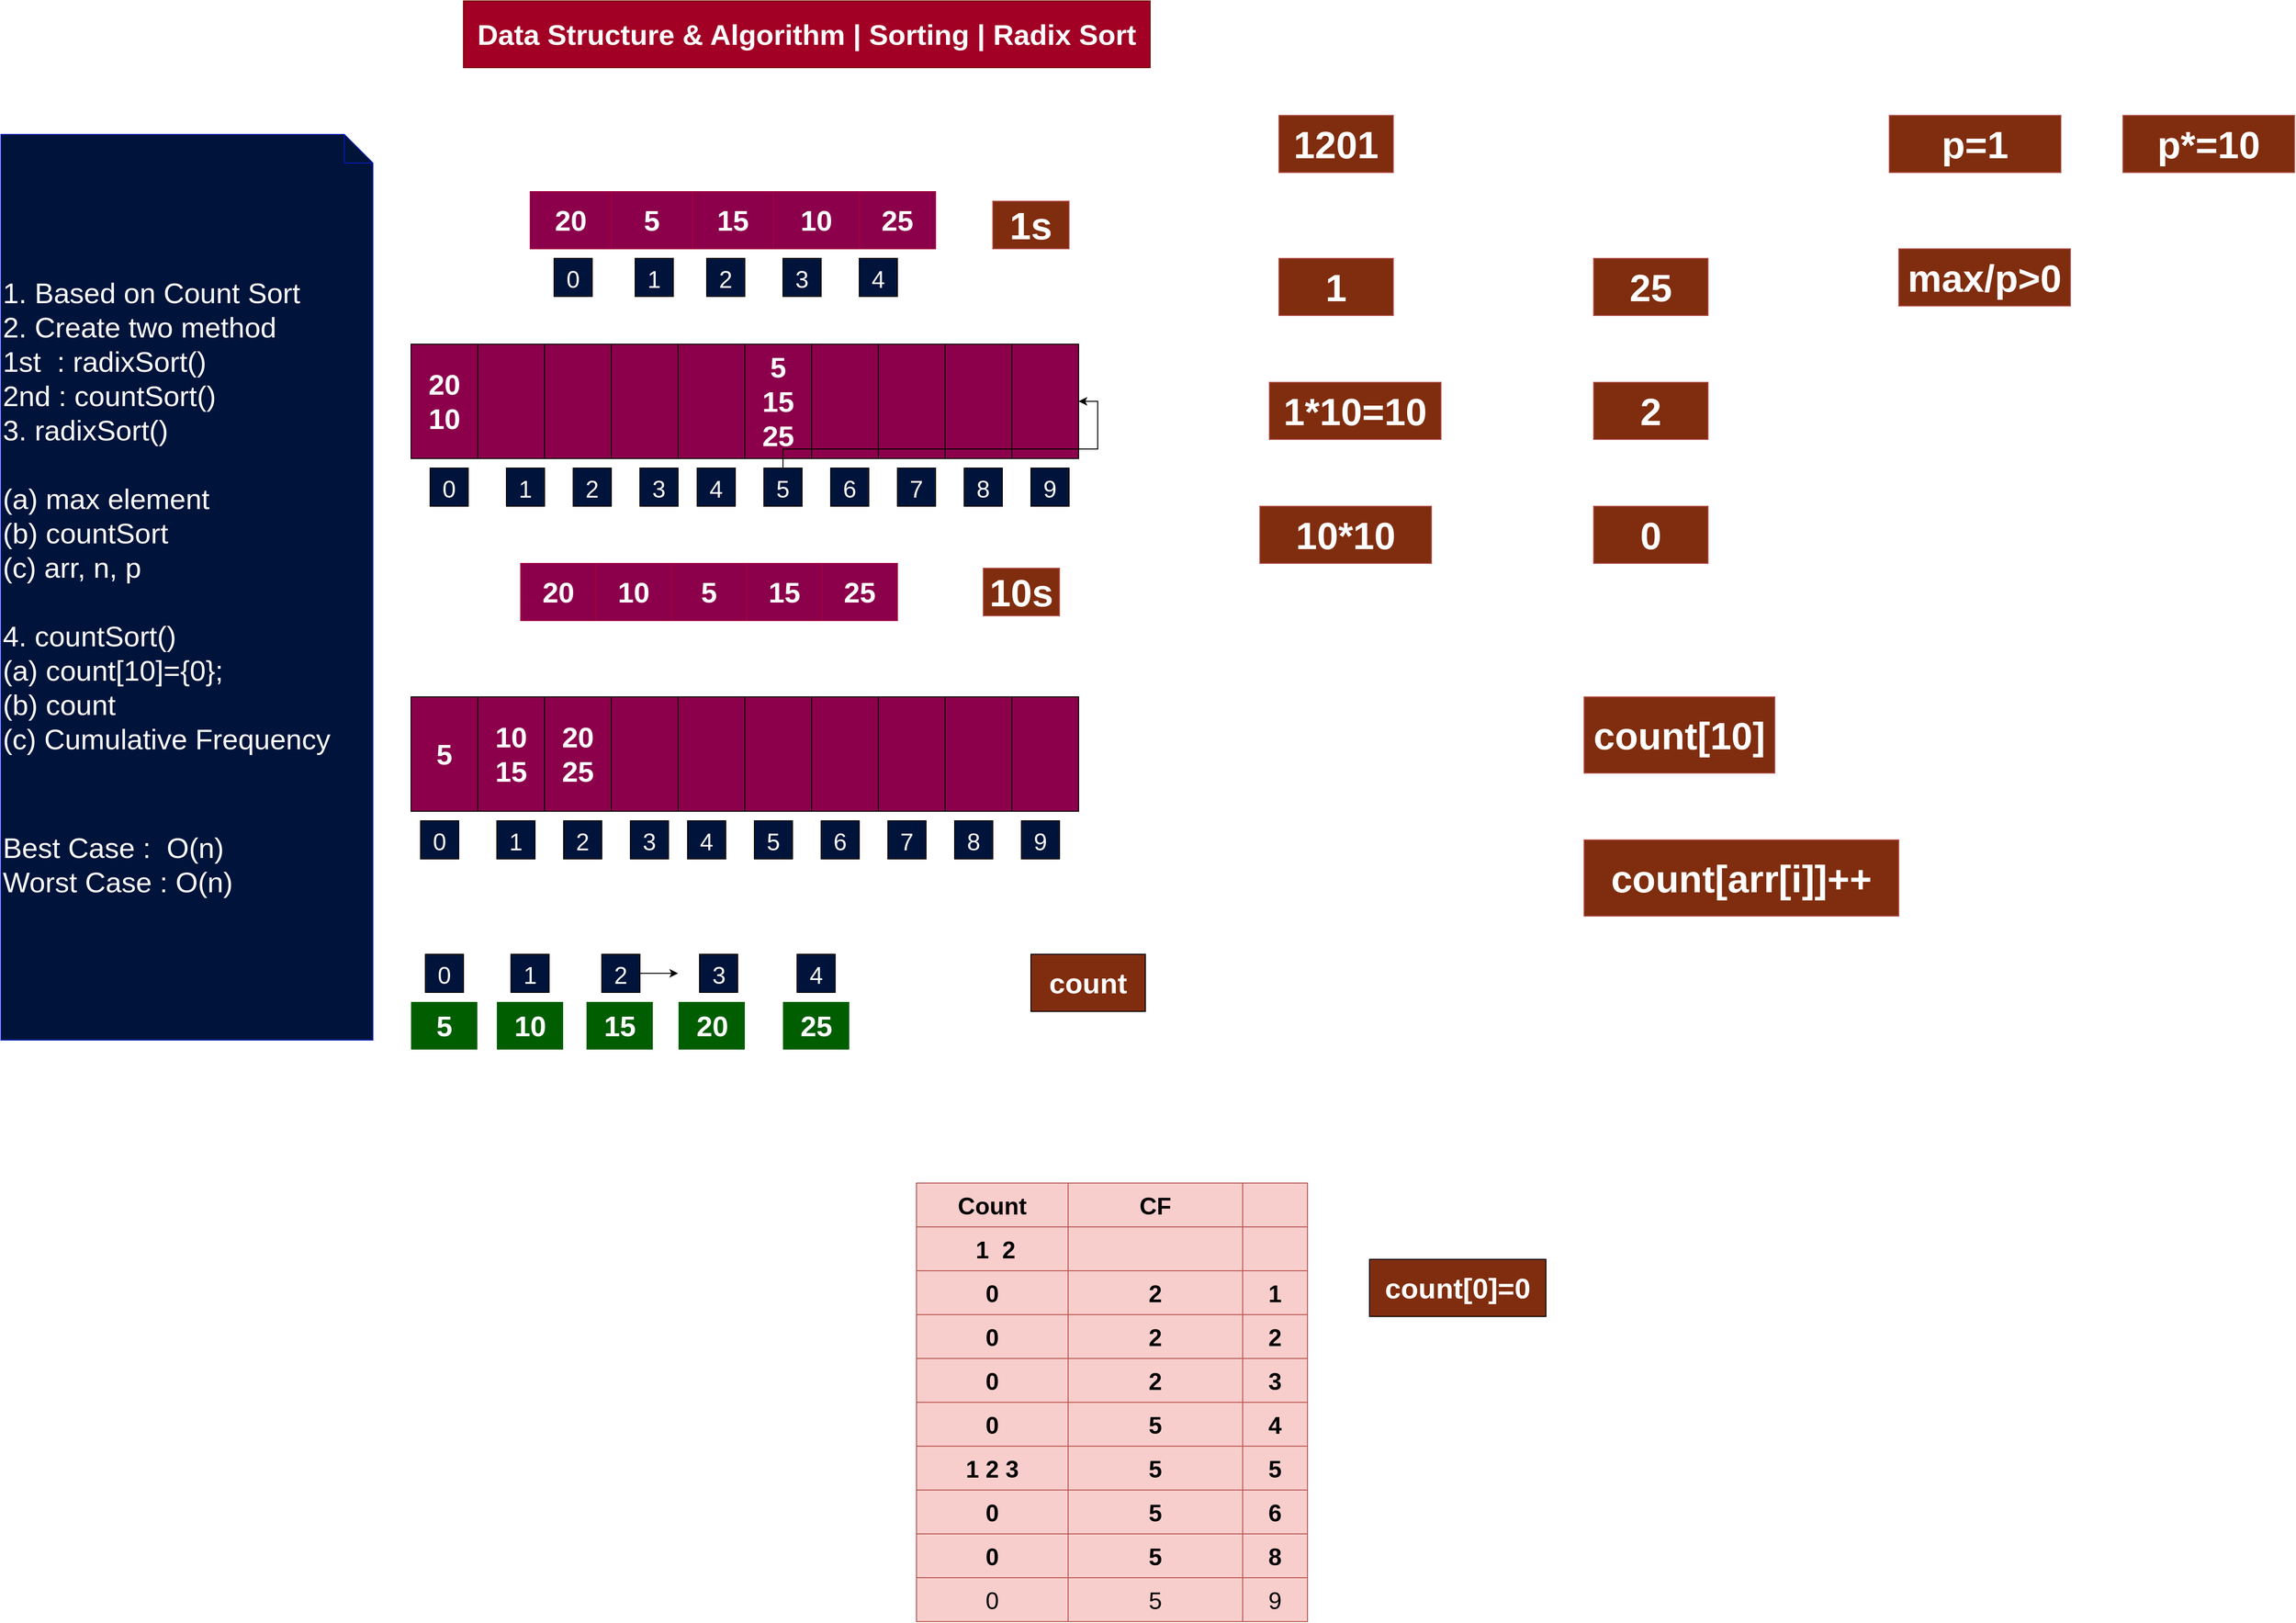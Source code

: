 <mxfile version="15.4.0" type="device"><diagram id="Bpz3ELX-o3Z_i7OcDEzB" name="Page-1"><mxGraphModel dx="2326" dy="1727" grid="1" gridSize="10" guides="1" tooltips="1" connect="1" arrows="1" fold="1" page="1" pageScale="1" pageWidth="850" pageHeight="1100" math="0" shadow="0"><root><mxCell id="0"/><mxCell id="1" parent="0"/><mxCell id="CxrTvlz78WurMbKbAcXX-1" value="&lt;font style=&quot;font-size: 30px&quot;&gt;&lt;b&gt;Data Structure &amp;amp; Algorithm | Sorting | Radix Sort&lt;/b&gt;&lt;/font&gt;" style="rounded=0;whiteSpace=wrap;html=1;fillColor=#a20025;strokeColor=#6F0000;fontColor=#ffffff;" parent="1" vertex="1"><mxGeometry x="205" y="-70" width="720" height="70" as="geometry"/></mxCell><mxCell id="CxrTvlz78WurMbKbAcXX-2" value="1. Based on Count Sort&lt;br&gt;2. Create two method&lt;br&gt;1st&amp;nbsp; : radixSort()&lt;br&gt;2nd : countSort()&lt;br&gt;3. radixSort()&lt;br&gt;&lt;br&gt;(a) max element&lt;br&gt;(b) countSort&lt;br&gt;(c) arr, n, p&lt;br&gt;&lt;br&gt;4. countSort()&lt;br&gt;(a) count[10]={0};&lt;br&gt;(b) count&amp;nbsp;&lt;br&gt;(c) Cumulative Frequency&lt;br&gt;&lt;br&gt;&lt;table&gt;&lt;tbody&gt;&lt;tr&gt;&lt;td&gt;&lt;br&gt;&lt;/td&gt;&lt;td&gt;&lt;br&gt;&lt;/td&gt;&lt;td&gt;&lt;br&gt;&lt;/td&gt;&lt;td&gt;&lt;br&gt;&lt;/td&gt;&lt;td&gt;&lt;br&gt;&lt;/td&gt;&lt;/tr&gt;&lt;/tbody&gt;&lt;/table&gt;Best Case :&amp;nbsp; O(n)&lt;br&gt;Worst Case : O(n)" style="shape=note;whiteSpace=wrap;html=1;backgroundOutline=1;darkOpacity=0.05;fillColor=#00143B;strokeColor=#001DBC;fontColor=#ffffff;fontSize=30;align=left;" parent="1" vertex="1"><mxGeometry x="-280" y="70" width="390" height="950" as="geometry"/></mxCell><mxCell id="CxrTvlz78WurMbKbAcXX-3" value="" style="shape=table;startSize=0;container=1;collapsible=0;childLayout=tableLayout;fontSize=30;fillColor=#8C004B;align=left;strokeColor=#A50040;fontColor=#ffffff;" parent="1" vertex="1"><mxGeometry x="275" y="130" width="425" height="60" as="geometry"/></mxCell><mxCell id="CxrTvlz78WurMbKbAcXX-4" value="" style="shape=partialRectangle;collapsible=0;dropTarget=0;pointerEvents=0;fillColor=none;top=0;left=0;bottom=0;right=0;points=[[0,0.5],[1,0.5]];portConstraint=eastwest;fontSize=30;align=left;" parent="CxrTvlz78WurMbKbAcXX-3" vertex="1"><mxGeometry width="425" height="60" as="geometry"/></mxCell><mxCell id="CxrTvlz78WurMbKbAcXX-5" value="&lt;font color=&quot;#ffffff&quot;&gt;&lt;b&gt;20&lt;/b&gt;&lt;/font&gt;" style="shape=partialRectangle;html=1;whiteSpace=wrap;connectable=0;overflow=hidden;fillColor=none;top=0;left=0;bottom=0;right=0;pointerEvents=1;fontSize=30;align=center;" parent="CxrTvlz78WurMbKbAcXX-4" vertex="1"><mxGeometry width="85" height="60" as="geometry"><mxRectangle width="85" height="60" as="alternateBounds"/></mxGeometry></mxCell><mxCell id="CxrTvlz78WurMbKbAcXX-6" value="&lt;font color=&quot;#ffffff&quot;&gt;&lt;b&gt;5&lt;/b&gt;&lt;/font&gt;" style="shape=partialRectangle;html=1;whiteSpace=wrap;connectable=0;overflow=hidden;fillColor=none;top=0;left=0;bottom=0;right=0;pointerEvents=1;fontSize=30;align=center;" parent="CxrTvlz78WurMbKbAcXX-4" vertex="1"><mxGeometry x="85" width="85" height="60" as="geometry"><mxRectangle width="85" height="60" as="alternateBounds"/></mxGeometry></mxCell><mxCell id="CxrTvlz78WurMbKbAcXX-7" value="&lt;font color=&quot;#ffffff&quot;&gt;&lt;b&gt;15&lt;/b&gt;&lt;/font&gt;" style="shape=partialRectangle;html=1;whiteSpace=wrap;connectable=0;overflow=hidden;fillColor=none;top=0;left=0;bottom=0;right=0;pointerEvents=1;fontSize=30;align=center;" parent="CxrTvlz78WurMbKbAcXX-4" vertex="1"><mxGeometry x="170" width="85" height="60" as="geometry"><mxRectangle width="85" height="60" as="alternateBounds"/></mxGeometry></mxCell><mxCell id="CxrTvlz78WurMbKbAcXX-8" value="&lt;font color=&quot;#ffffff&quot;&gt;&lt;b&gt;10&lt;/b&gt;&lt;/font&gt;" style="shape=partialRectangle;html=1;whiteSpace=wrap;connectable=0;overflow=hidden;fillColor=none;top=0;left=0;bottom=0;right=0;pointerEvents=1;fontSize=30;align=center;" parent="CxrTvlz78WurMbKbAcXX-4" vertex="1"><mxGeometry x="255" width="90" height="60" as="geometry"><mxRectangle width="90" height="60" as="alternateBounds"/></mxGeometry></mxCell><mxCell id="CxrTvlz78WurMbKbAcXX-9" value="&lt;font color=&quot;#ffffff&quot;&gt;&lt;b&gt;25&lt;/b&gt;&lt;/font&gt;" style="shape=partialRectangle;html=1;whiteSpace=wrap;connectable=0;overflow=hidden;fillColor=none;top=0;left=0;bottom=0;right=0;pointerEvents=1;fontSize=30;align=center;" parent="CxrTvlz78WurMbKbAcXX-4" vertex="1"><mxGeometry x="345" width="80" height="60" as="geometry"><mxRectangle width="80" height="60" as="alternateBounds"/></mxGeometry></mxCell><mxCell id="CxrTvlz78WurMbKbAcXX-10" value="&lt;font color=&quot;#ffffff&quot; style=&quot;font-size: 25px&quot;&gt;0&lt;/font&gt;" style="rounded=0;whiteSpace=wrap;html=1;fontSize=30;fillColor=#00143B;align=center;" parent="1" vertex="1"><mxGeometry x="300" y="200" width="40" height="40" as="geometry"/></mxCell><mxCell id="CxrTvlz78WurMbKbAcXX-11" value="&lt;font color=&quot;#ffffff&quot; style=&quot;font-size: 25px&quot;&gt;1&lt;/font&gt;" style="rounded=0;whiteSpace=wrap;html=1;fontSize=30;fillColor=#00143B;align=center;" parent="1" vertex="1"><mxGeometry x="385" y="200" width="40" height="40" as="geometry"/></mxCell><mxCell id="CxrTvlz78WurMbKbAcXX-12" value="&lt;font color=&quot;#ffffff&quot; style=&quot;font-size: 25px&quot;&gt;2&lt;/font&gt;" style="rounded=0;whiteSpace=wrap;html=1;fontSize=30;fillColor=#00143B;align=center;" parent="1" vertex="1"><mxGeometry x="460" y="200" width="40" height="40" as="geometry"/></mxCell><mxCell id="CxrTvlz78WurMbKbAcXX-13" value="&lt;font color=&quot;#ffffff&quot; style=&quot;font-size: 25px&quot;&gt;3&lt;/font&gt;" style="rounded=0;whiteSpace=wrap;html=1;fontSize=30;fillColor=#00143B;align=center;" parent="1" vertex="1"><mxGeometry x="540" y="200" width="40" height="40" as="geometry"/></mxCell><mxCell id="CxrTvlz78WurMbKbAcXX-14" value="&lt;font color=&quot;#ffffff&quot;&gt;&lt;span style=&quot;font-size: 25px&quot;&gt;4&lt;/span&gt;&lt;/font&gt;" style="rounded=0;whiteSpace=wrap;html=1;fontSize=30;fillColor=#00143B;align=center;" parent="1" vertex="1"><mxGeometry x="620" y="200" width="40" height="40" as="geometry"/></mxCell><mxCell id="CxrTvlz78WurMbKbAcXX-15" value="" style="shape=table;startSize=0;container=1;collapsible=0;childLayout=tableLayout;fontSize=30;fillColor=#8C004B;align=center;fontColor=#FFFFFF;" parent="1" vertex="1"><mxGeometry x="150" y="290" width="700" height="120" as="geometry"/></mxCell><mxCell id="CxrTvlz78WurMbKbAcXX-16" value="" style="shape=partialRectangle;collapsible=0;dropTarget=0;pointerEvents=0;fillColor=none;top=0;left=0;bottom=0;right=0;points=[[0,0.5],[1,0.5]];portConstraint=eastwest;fontSize=30;align=center;" parent="CxrTvlz78WurMbKbAcXX-15" vertex="1"><mxGeometry width="700" height="120" as="geometry"/></mxCell><mxCell id="CxrTvlz78WurMbKbAcXX-17" value="&lt;b style=&quot;color: rgb(255 , 255 , 255)&quot;&gt;20&lt;br&gt;&lt;/b&gt;&lt;b style=&quot;color: rgb(255 , 255 , 255)&quot;&gt;10&lt;br&gt;&lt;/b&gt;" style="shape=partialRectangle;html=1;whiteSpace=wrap;connectable=0;overflow=hidden;fillColor=none;top=0;left=0;bottom=0;right=0;pointerEvents=1;fontSize=30;align=center;" parent="CxrTvlz78WurMbKbAcXX-16" vertex="1"><mxGeometry width="70" height="120" as="geometry"><mxRectangle width="70" height="120" as="alternateBounds"/></mxGeometry></mxCell><mxCell id="CxrTvlz78WurMbKbAcXX-18" value="" style="shape=partialRectangle;html=1;whiteSpace=wrap;connectable=0;overflow=hidden;fillColor=none;top=0;left=0;bottom=0;right=0;pointerEvents=1;fontSize=30;align=center;" parent="CxrTvlz78WurMbKbAcXX-16" vertex="1"><mxGeometry x="70" width="70" height="120" as="geometry"><mxRectangle width="70" height="120" as="alternateBounds"/></mxGeometry></mxCell><mxCell id="CxrTvlz78WurMbKbAcXX-19" value="" style="shape=partialRectangle;html=1;whiteSpace=wrap;connectable=0;overflow=hidden;fillColor=none;top=0;left=0;bottom=0;right=0;pointerEvents=1;fontSize=30;align=center;" parent="CxrTvlz78WurMbKbAcXX-16" vertex="1"><mxGeometry x="140" width="70" height="120" as="geometry"><mxRectangle width="70" height="120" as="alternateBounds"/></mxGeometry></mxCell><mxCell id="CxrTvlz78WurMbKbAcXX-20" value="" style="shape=partialRectangle;html=1;whiteSpace=wrap;connectable=0;overflow=hidden;fillColor=none;top=0;left=0;bottom=0;right=0;pointerEvents=1;fontSize=30;align=center;" parent="CxrTvlz78WurMbKbAcXX-16" vertex="1"><mxGeometry x="210" width="70" height="120" as="geometry"><mxRectangle width="70" height="120" as="alternateBounds"/></mxGeometry></mxCell><mxCell id="CxrTvlz78WurMbKbAcXX-21" value="" style="shape=partialRectangle;html=1;whiteSpace=wrap;connectable=0;overflow=hidden;fillColor=none;top=0;left=0;bottom=0;right=0;pointerEvents=1;fontSize=30;align=center;" parent="CxrTvlz78WurMbKbAcXX-16" vertex="1"><mxGeometry x="280" width="70" height="120" as="geometry"><mxRectangle width="70" height="120" as="alternateBounds"/></mxGeometry></mxCell><mxCell id="CxrTvlz78WurMbKbAcXX-22" value="&lt;b&gt;&lt;font color=&quot;#ffffff&quot;&gt;5&lt;br&gt;15&lt;br&gt;25&lt;br&gt;&lt;/font&gt;&lt;/b&gt;" style="shape=partialRectangle;html=1;whiteSpace=wrap;connectable=0;overflow=hidden;fillColor=none;top=0;left=0;bottom=0;right=0;pointerEvents=1;fontSize=30;align=center;" parent="CxrTvlz78WurMbKbAcXX-16" vertex="1"><mxGeometry x="350" width="70" height="120" as="geometry"><mxRectangle width="70" height="120" as="alternateBounds"/></mxGeometry></mxCell><mxCell id="CxrTvlz78WurMbKbAcXX-23" value="" style="shape=partialRectangle;html=1;whiteSpace=wrap;connectable=0;overflow=hidden;fillColor=none;top=0;left=0;bottom=0;right=0;pointerEvents=1;fontSize=30;align=center;" parent="CxrTvlz78WurMbKbAcXX-16" vertex="1"><mxGeometry x="420" width="70" height="120" as="geometry"><mxRectangle width="70" height="120" as="alternateBounds"/></mxGeometry></mxCell><mxCell id="CxrTvlz78WurMbKbAcXX-24" value="" style="shape=partialRectangle;html=1;whiteSpace=wrap;connectable=0;overflow=hidden;fillColor=none;top=0;left=0;bottom=0;right=0;pointerEvents=1;fontSize=30;align=center;" parent="CxrTvlz78WurMbKbAcXX-16" vertex="1"><mxGeometry x="490" width="70" height="120" as="geometry"><mxRectangle width="70" height="120" as="alternateBounds"/></mxGeometry></mxCell><mxCell id="CxrTvlz78WurMbKbAcXX-25" value="" style="shape=partialRectangle;html=1;whiteSpace=wrap;connectable=0;overflow=hidden;fillColor=none;top=0;left=0;bottom=0;right=0;pointerEvents=1;fontSize=30;align=center;" parent="CxrTvlz78WurMbKbAcXX-16" vertex="1"><mxGeometry x="560" width="70" height="120" as="geometry"><mxRectangle width="70" height="120" as="alternateBounds"/></mxGeometry></mxCell><mxCell id="CxrTvlz78WurMbKbAcXX-26" value="" style="shape=partialRectangle;html=1;whiteSpace=wrap;connectable=0;overflow=hidden;fillColor=none;top=0;left=0;bottom=0;right=0;pointerEvents=1;fontSize=30;align=center;" parent="CxrTvlz78WurMbKbAcXX-16" vertex="1"><mxGeometry x="630" width="70" height="120" as="geometry"><mxRectangle width="70" height="120" as="alternateBounds"/></mxGeometry></mxCell><mxCell id="CxrTvlz78WurMbKbAcXX-28" value="&lt;font color=&quot;#ffffff&quot; style=&quot;font-size: 25px&quot;&gt;0&lt;/font&gt;" style="rounded=0;whiteSpace=wrap;html=1;fontSize=30;fillColor=#00143B;align=center;" parent="1" vertex="1"><mxGeometry x="170" y="420" width="40" height="40" as="geometry"/></mxCell><mxCell id="CxrTvlz78WurMbKbAcXX-29" value="&lt;font color=&quot;#ffffff&quot; style=&quot;font-size: 25px&quot;&gt;1&lt;/font&gt;" style="rounded=0;whiteSpace=wrap;html=1;fontSize=30;fillColor=#00143B;align=center;" parent="1" vertex="1"><mxGeometry x="250" y="420" width="40" height="40" as="geometry"/></mxCell><mxCell id="CxrTvlz78WurMbKbAcXX-30" value="&lt;font color=&quot;#ffffff&quot; style=&quot;font-size: 25px&quot;&gt;2&lt;/font&gt;" style="rounded=0;whiteSpace=wrap;html=1;fontSize=30;fillColor=#00143B;align=center;" parent="1" vertex="1"><mxGeometry x="320" y="420" width="40" height="40" as="geometry"/></mxCell><mxCell id="CxrTvlz78WurMbKbAcXX-31" value="&lt;font color=&quot;#ffffff&quot; style=&quot;font-size: 25px&quot;&gt;3&lt;/font&gt;" style="rounded=0;whiteSpace=wrap;html=1;fontSize=30;fillColor=#00143B;align=center;" parent="1" vertex="1"><mxGeometry x="390" y="420" width="40" height="40" as="geometry"/></mxCell><mxCell id="CxrTvlz78WurMbKbAcXX-32" value="&lt;font color=&quot;#ffffff&quot;&gt;&lt;span style=&quot;font-size: 25px&quot;&gt;6&lt;/span&gt;&lt;/font&gt;" style="rounded=0;whiteSpace=wrap;html=1;fontSize=30;fillColor=#00143B;align=center;" parent="1" vertex="1"><mxGeometry x="590" y="420" width="40" height="40" as="geometry"/></mxCell><mxCell id="N46Ir5_-eCGUYXVPzh2R-56" value="" style="edgeStyle=orthogonalEdgeStyle;rounded=0;orthogonalLoop=1;jettySize=auto;html=1;fontSize=35;" edge="1" parent="1" source="CxrTvlz78WurMbKbAcXX-33" target="CxrTvlz78WurMbKbAcXX-16"><mxGeometry relative="1" as="geometry"/></mxCell><mxCell id="CxrTvlz78WurMbKbAcXX-33" value="&lt;font color=&quot;#ffffff&quot;&gt;&lt;span style=&quot;font-size: 25px&quot;&gt;5&lt;/span&gt;&lt;/font&gt;" style="rounded=0;whiteSpace=wrap;html=1;fontSize=30;fillColor=#00143B;align=center;" parent="1" vertex="1"><mxGeometry x="520" y="420" width="40" height="40" as="geometry"/></mxCell><mxCell id="CxrTvlz78WurMbKbAcXX-34" value="&lt;font color=&quot;#ffffff&quot;&gt;&lt;span style=&quot;font-size: 25px&quot;&gt;4&lt;/span&gt;&lt;/font&gt;" style="rounded=0;whiteSpace=wrap;html=1;fontSize=30;fillColor=#00143B;align=center;" parent="1" vertex="1"><mxGeometry x="450" y="420" width="40" height="40" as="geometry"/></mxCell><mxCell id="CxrTvlz78WurMbKbAcXX-35" value="&lt;font color=&quot;#ffffff&quot;&gt;&lt;span style=&quot;font-size: 25px&quot;&gt;7&lt;/span&gt;&lt;/font&gt;" style="rounded=0;whiteSpace=wrap;html=1;fontSize=30;fillColor=#00143B;align=center;" parent="1" vertex="1"><mxGeometry x="660" y="420" width="40" height="40" as="geometry"/></mxCell><mxCell id="CxrTvlz78WurMbKbAcXX-36" value="&lt;font color=&quot;#ffffff&quot;&gt;&lt;span style=&quot;font-size: 25px&quot;&gt;9&lt;/span&gt;&lt;/font&gt;" style="rounded=0;whiteSpace=wrap;html=1;fontSize=30;fillColor=#00143B;align=center;" parent="1" vertex="1"><mxGeometry x="800" y="420" width="40" height="40" as="geometry"/></mxCell><mxCell id="CxrTvlz78WurMbKbAcXX-37" value="&lt;font color=&quot;#ffffff&quot;&gt;&lt;span style=&quot;font-size: 25px&quot;&gt;8&lt;/span&gt;&lt;/font&gt;" style="rounded=0;whiteSpace=wrap;html=1;fontSize=30;fillColor=#00143B;align=center;" parent="1" vertex="1"><mxGeometry x="730" y="420" width="40" height="40" as="geometry"/></mxCell><mxCell id="CxrTvlz78WurMbKbAcXX-38" value="&lt;font color=&quot;#ffffff&quot;&gt;&lt;b&gt;5&lt;/b&gt;&lt;/font&gt;" style="shape=partialRectangle;html=1;whiteSpace=wrap;connectable=0;overflow=hidden;fillColor=none;top=0;left=0;bottom=0;right=0;pointerEvents=1;fontSize=30;align=center;" parent="1" vertex="1"><mxGeometry x="334" y="520" width="79" height="60" as="geometry"><mxRectangle width="79" height="60" as="alternateBounds"/></mxGeometry></mxCell><mxCell id="CxrTvlz78WurMbKbAcXX-44" value="" style="shape=table;startSize=0;container=1;collapsible=0;childLayout=tableLayout;fontSize=30;fillColor=#8C004B;align=left;strokeColor=#A50040;fontColor=#ffffff;" parent="1" vertex="1"><mxGeometry x="265" y="520" width="395" height="60" as="geometry"/></mxCell><mxCell id="CxrTvlz78WurMbKbAcXX-45" value="" style="shape=partialRectangle;collapsible=0;dropTarget=0;pointerEvents=0;fillColor=none;top=0;left=0;bottom=0;right=0;points=[[0,0.5],[1,0.5]];portConstraint=eastwest;fontSize=30;align=left;" parent="CxrTvlz78WurMbKbAcXX-44" vertex="1"><mxGeometry width="395" height="60" as="geometry"/></mxCell><mxCell id="CxrTvlz78WurMbKbAcXX-46" value="&lt;font color=&quot;#ffffff&quot;&gt;&lt;b&gt;20&lt;/b&gt;&lt;/font&gt;" style="shape=partialRectangle;html=1;whiteSpace=wrap;connectable=0;overflow=hidden;fillColor=none;top=0;left=0;bottom=0;right=0;pointerEvents=1;fontSize=30;align=center;" parent="CxrTvlz78WurMbKbAcXX-45" vertex="1"><mxGeometry width="79" height="60" as="geometry"><mxRectangle width="79" height="60" as="alternateBounds"/></mxGeometry></mxCell><mxCell id="CxrTvlz78WurMbKbAcXX-47" value="&lt;font color=&quot;#ffffff&quot;&gt;&lt;b&gt;10&lt;/b&gt;&lt;/font&gt;" style="shape=partialRectangle;html=1;whiteSpace=wrap;connectable=0;overflow=hidden;fillColor=none;top=0;left=0;bottom=0;right=0;pointerEvents=1;fontSize=30;align=center;" parent="CxrTvlz78WurMbKbAcXX-45" vertex="1"><mxGeometry x="79" width="79" height="60" as="geometry"><mxRectangle width="79" height="60" as="alternateBounds"/></mxGeometry></mxCell><mxCell id="CxrTvlz78WurMbKbAcXX-48" value="&lt;font color=&quot;#ffffff&quot;&gt;&lt;b&gt;5&lt;/b&gt;&lt;/font&gt;" style="shape=partialRectangle;html=1;whiteSpace=wrap;connectable=0;overflow=hidden;fillColor=none;top=0;left=0;bottom=0;right=0;pointerEvents=1;fontSize=30;align=center;" parent="CxrTvlz78WurMbKbAcXX-45" vertex="1"><mxGeometry x="158" width="79" height="60" as="geometry"><mxRectangle width="79" height="60" as="alternateBounds"/></mxGeometry></mxCell><mxCell id="CxrTvlz78WurMbKbAcXX-49" value="&lt;font color=&quot;#ffffff&quot;&gt;&lt;b&gt;15&lt;/b&gt;&lt;/font&gt;" style="shape=partialRectangle;html=1;whiteSpace=wrap;connectable=0;overflow=hidden;fillColor=none;top=0;left=0;bottom=0;right=0;pointerEvents=1;fontSize=30;align=center;" parent="CxrTvlz78WurMbKbAcXX-45" vertex="1"><mxGeometry x="237" width="79" height="60" as="geometry"><mxRectangle width="79" height="60" as="alternateBounds"/></mxGeometry></mxCell><mxCell id="CxrTvlz78WurMbKbAcXX-50" value="&lt;font color=&quot;#ffffff&quot;&gt;&lt;b&gt;25&lt;/b&gt;&lt;/font&gt;" style="shape=partialRectangle;html=1;whiteSpace=wrap;connectable=0;overflow=hidden;fillColor=none;top=0;left=0;bottom=0;right=0;pointerEvents=1;fontSize=30;align=center;" parent="CxrTvlz78WurMbKbAcXX-45" vertex="1"><mxGeometry x="316" width="79" height="60" as="geometry"><mxRectangle width="79" height="60" as="alternateBounds"/></mxGeometry></mxCell><mxCell id="CxrTvlz78WurMbKbAcXX-53" value="" style="shape=table;startSize=0;container=1;collapsible=0;childLayout=tableLayout;fontSize=30;fillColor=#8C004B;align=center;fontColor=#FFFFFF;" parent="1" vertex="1"><mxGeometry x="150" y="660" width="700" height="120" as="geometry"/></mxCell><mxCell id="CxrTvlz78WurMbKbAcXX-54" value="" style="shape=partialRectangle;collapsible=0;dropTarget=0;pointerEvents=0;fillColor=none;top=0;left=0;bottom=0;right=0;points=[[0,0.5],[1,0.5]];portConstraint=eastwest;fontSize=30;align=center;" parent="CxrTvlz78WurMbKbAcXX-53" vertex="1"><mxGeometry width="700" height="120" as="geometry"/></mxCell><mxCell id="CxrTvlz78WurMbKbAcXX-55" value="&lt;b style=&quot;color: rgb(255 , 255 , 255)&quot;&gt;5&lt;br&gt;&lt;/b&gt;" style="shape=partialRectangle;html=1;whiteSpace=wrap;connectable=0;overflow=hidden;fillColor=none;top=0;left=0;bottom=0;right=0;pointerEvents=1;fontSize=30;align=center;" parent="CxrTvlz78WurMbKbAcXX-54" vertex="1"><mxGeometry width="70" height="120" as="geometry"><mxRectangle width="70" height="120" as="alternateBounds"/></mxGeometry></mxCell><mxCell id="CxrTvlz78WurMbKbAcXX-56" value="&lt;b style=&quot;color: rgb(255 , 255 , 255)&quot;&gt;10&lt;br&gt;&lt;/b&gt;&lt;b style=&quot;color: rgb(255 , 255 , 255)&quot;&gt;15&lt;br&gt;&lt;/b&gt;" style="shape=partialRectangle;html=1;whiteSpace=wrap;connectable=0;overflow=hidden;fillColor=none;top=0;left=0;bottom=0;right=0;pointerEvents=1;fontSize=30;align=center;" parent="CxrTvlz78WurMbKbAcXX-54" vertex="1"><mxGeometry x="70" width="70" height="120" as="geometry"><mxRectangle width="70" height="120" as="alternateBounds"/></mxGeometry></mxCell><mxCell id="CxrTvlz78WurMbKbAcXX-57" value="&lt;b style=&quot;color: rgb(255 , 255 , 255)&quot;&gt;20&lt;br&gt;&lt;/b&gt;&lt;b style=&quot;color: rgb(255 , 255 , 255)&quot;&gt;25&lt;br&gt;&lt;/b&gt;" style="shape=partialRectangle;html=1;whiteSpace=wrap;connectable=0;overflow=hidden;fillColor=none;top=0;left=0;bottom=0;right=0;pointerEvents=1;fontSize=30;align=center;" parent="CxrTvlz78WurMbKbAcXX-54" vertex="1"><mxGeometry x="140" width="70" height="120" as="geometry"><mxRectangle width="70" height="120" as="alternateBounds"/></mxGeometry></mxCell><mxCell id="CxrTvlz78WurMbKbAcXX-58" value="" style="shape=partialRectangle;html=1;whiteSpace=wrap;connectable=0;overflow=hidden;fillColor=none;top=0;left=0;bottom=0;right=0;pointerEvents=1;fontSize=30;align=center;" parent="CxrTvlz78WurMbKbAcXX-54" vertex="1"><mxGeometry x="210" width="70" height="120" as="geometry"><mxRectangle width="70" height="120" as="alternateBounds"/></mxGeometry></mxCell><mxCell id="CxrTvlz78WurMbKbAcXX-59" value="" style="shape=partialRectangle;html=1;whiteSpace=wrap;connectable=0;overflow=hidden;fillColor=none;top=0;left=0;bottom=0;right=0;pointerEvents=1;fontSize=30;align=center;" parent="CxrTvlz78WurMbKbAcXX-54" vertex="1"><mxGeometry x="280" width="70" height="120" as="geometry"><mxRectangle width="70" height="120" as="alternateBounds"/></mxGeometry></mxCell><mxCell id="CxrTvlz78WurMbKbAcXX-60" value="&lt;b&gt;&lt;font color=&quot;#ffffff&quot;&gt;&lt;br&gt;&lt;/font&gt;&lt;/b&gt;" style="shape=partialRectangle;html=1;whiteSpace=wrap;connectable=0;overflow=hidden;fillColor=none;top=0;left=0;bottom=0;right=0;pointerEvents=1;fontSize=30;align=center;" parent="CxrTvlz78WurMbKbAcXX-54" vertex="1"><mxGeometry x="350" width="70" height="120" as="geometry"><mxRectangle width="70" height="120" as="alternateBounds"/></mxGeometry></mxCell><mxCell id="CxrTvlz78WurMbKbAcXX-61" value="" style="shape=partialRectangle;html=1;whiteSpace=wrap;connectable=0;overflow=hidden;fillColor=none;top=0;left=0;bottom=0;right=0;pointerEvents=1;fontSize=30;align=center;" parent="CxrTvlz78WurMbKbAcXX-54" vertex="1"><mxGeometry x="420" width="70" height="120" as="geometry"><mxRectangle width="70" height="120" as="alternateBounds"/></mxGeometry></mxCell><mxCell id="CxrTvlz78WurMbKbAcXX-62" value="" style="shape=partialRectangle;html=1;whiteSpace=wrap;connectable=0;overflow=hidden;fillColor=none;top=0;left=0;bottom=0;right=0;pointerEvents=1;fontSize=30;align=center;" parent="CxrTvlz78WurMbKbAcXX-54" vertex="1"><mxGeometry x="490" width="70" height="120" as="geometry"><mxRectangle width="70" height="120" as="alternateBounds"/></mxGeometry></mxCell><mxCell id="CxrTvlz78WurMbKbAcXX-63" value="" style="shape=partialRectangle;html=1;whiteSpace=wrap;connectable=0;overflow=hidden;fillColor=none;top=0;left=0;bottom=0;right=0;pointerEvents=1;fontSize=30;align=center;" parent="CxrTvlz78WurMbKbAcXX-54" vertex="1"><mxGeometry x="560" width="70" height="120" as="geometry"><mxRectangle width="70" height="120" as="alternateBounds"/></mxGeometry></mxCell><mxCell id="CxrTvlz78WurMbKbAcXX-64" value="" style="shape=partialRectangle;html=1;whiteSpace=wrap;connectable=0;overflow=hidden;fillColor=none;top=0;left=0;bottom=0;right=0;pointerEvents=1;fontSize=30;align=center;" parent="CxrTvlz78WurMbKbAcXX-54" vertex="1"><mxGeometry x="630" width="70" height="120" as="geometry"><mxRectangle width="70" height="120" as="alternateBounds"/></mxGeometry></mxCell><mxCell id="CxrTvlz78WurMbKbAcXX-65" value="&lt;font color=&quot;#ffffff&quot; style=&quot;font-size: 25px&quot;&gt;0&lt;/font&gt;" style="rounded=0;whiteSpace=wrap;html=1;fontSize=30;fillColor=#00143B;align=center;" parent="1" vertex="1"><mxGeometry x="160" y="790" width="40" height="40" as="geometry"/></mxCell><mxCell id="CxrTvlz78WurMbKbAcXX-66" value="&lt;font color=&quot;#ffffff&quot; style=&quot;font-size: 25px&quot;&gt;1&lt;/font&gt;" style="rounded=0;whiteSpace=wrap;html=1;fontSize=30;fillColor=#00143B;align=center;" parent="1" vertex="1"><mxGeometry x="240" y="790" width="40" height="40" as="geometry"/></mxCell><mxCell id="CxrTvlz78WurMbKbAcXX-67" value="&lt;font color=&quot;#ffffff&quot; style=&quot;font-size: 25px&quot;&gt;2&lt;/font&gt;" style="rounded=0;whiteSpace=wrap;html=1;fontSize=30;fillColor=#00143B;align=center;" parent="1" vertex="1"><mxGeometry x="310" y="790" width="40" height="40" as="geometry"/></mxCell><mxCell id="CxrTvlz78WurMbKbAcXX-68" value="&lt;font color=&quot;#ffffff&quot; style=&quot;font-size: 25px&quot;&gt;3&lt;/font&gt;" style="rounded=0;whiteSpace=wrap;html=1;fontSize=30;fillColor=#00143B;align=center;" parent="1" vertex="1"><mxGeometry x="380" y="790" width="40" height="40" as="geometry"/></mxCell><mxCell id="CxrTvlz78WurMbKbAcXX-69" value="&lt;font color=&quot;#ffffff&quot;&gt;&lt;span style=&quot;font-size: 25px&quot;&gt;6&lt;/span&gt;&lt;/font&gt;" style="rounded=0;whiteSpace=wrap;html=1;fontSize=30;fillColor=#00143B;align=center;" parent="1" vertex="1"><mxGeometry x="580" y="790" width="40" height="40" as="geometry"/></mxCell><mxCell id="CxrTvlz78WurMbKbAcXX-70" value="&lt;font color=&quot;#ffffff&quot;&gt;&lt;span style=&quot;font-size: 25px&quot;&gt;5&lt;/span&gt;&lt;/font&gt;" style="rounded=0;whiteSpace=wrap;html=1;fontSize=30;fillColor=#00143B;align=center;" parent="1" vertex="1"><mxGeometry x="510" y="790" width="40" height="40" as="geometry"/></mxCell><mxCell id="CxrTvlz78WurMbKbAcXX-71" value="&lt;font color=&quot;#ffffff&quot;&gt;&lt;span style=&quot;font-size: 25px&quot;&gt;4&lt;/span&gt;&lt;/font&gt;" style="rounded=0;whiteSpace=wrap;html=1;fontSize=30;fillColor=#00143B;align=center;" parent="1" vertex="1"><mxGeometry x="440" y="790" width="40" height="40" as="geometry"/></mxCell><mxCell id="CxrTvlz78WurMbKbAcXX-72" value="&lt;font color=&quot;#ffffff&quot;&gt;&lt;span style=&quot;font-size: 25px&quot;&gt;7&lt;/span&gt;&lt;/font&gt;" style="rounded=0;whiteSpace=wrap;html=1;fontSize=30;fillColor=#00143B;align=center;" parent="1" vertex="1"><mxGeometry x="650" y="790" width="40" height="40" as="geometry"/></mxCell><mxCell id="CxrTvlz78WurMbKbAcXX-73" value="&lt;font color=&quot;#ffffff&quot;&gt;&lt;span style=&quot;font-size: 25px&quot;&gt;9&lt;/span&gt;&lt;/font&gt;" style="rounded=0;whiteSpace=wrap;html=1;fontSize=30;fillColor=#00143B;align=center;" parent="1" vertex="1"><mxGeometry x="790" y="790" width="40" height="40" as="geometry"/></mxCell><mxCell id="CxrTvlz78WurMbKbAcXX-74" value="&lt;font color=&quot;#ffffff&quot;&gt;&lt;span style=&quot;font-size: 25px&quot;&gt;8&lt;/span&gt;&lt;/font&gt;" style="rounded=0;whiteSpace=wrap;html=1;fontSize=30;fillColor=#00143B;align=center;" parent="1" vertex="1"><mxGeometry x="720" y="790" width="40" height="40" as="geometry"/></mxCell><mxCell id="CxrTvlz78WurMbKbAcXX-92" value="&lt;font color=&quot;#ffffff&quot; style=&quot;font-size: 25px&quot;&gt;0&lt;/font&gt;" style="rounded=0;whiteSpace=wrap;html=1;fontSize=30;fillColor=#00143B;align=center;" parent="1" vertex="1"><mxGeometry x="165" y="930" width="40" height="40" as="geometry"/></mxCell><mxCell id="CxrTvlz78WurMbKbAcXX-93" value="&lt;font color=&quot;#ffffff&quot; style=&quot;font-size: 25px&quot;&gt;1&lt;/font&gt;" style="rounded=0;whiteSpace=wrap;html=1;fontSize=30;fillColor=#00143B;align=center;" parent="1" vertex="1"><mxGeometry x="254.75" y="930" width="40" height="40" as="geometry"/></mxCell><mxCell id="N46Ir5_-eCGUYXVPzh2R-52" value="" style="edgeStyle=orthogonalEdgeStyle;rounded=0;orthogonalLoop=1;jettySize=auto;html=1;fontSize=35;" edge="1" parent="1" source="CxrTvlz78WurMbKbAcXX-94"><mxGeometry relative="1" as="geometry"><mxPoint x="430" y="950" as="targetPoint"/></mxGeometry></mxCell><mxCell id="CxrTvlz78WurMbKbAcXX-94" value="&lt;font color=&quot;#ffffff&quot; style=&quot;font-size: 25px&quot;&gt;2&lt;/font&gt;" style="rounded=0;whiteSpace=wrap;html=1;fontSize=30;fillColor=#00143B;align=center;" parent="1" vertex="1"><mxGeometry x="350" y="930" width="40" height="40" as="geometry"/></mxCell><mxCell id="CxrTvlz78WurMbKbAcXX-97" value="&lt;font color=&quot;#ffffff&quot;&gt;&lt;span style=&quot;font-size: 25px&quot;&gt;3&lt;/span&gt;&lt;/font&gt;" style="rounded=0;whiteSpace=wrap;html=1;fontSize=30;fillColor=#00143B;align=center;" parent="1" vertex="1"><mxGeometry x="452.5" y="930" width="40" height="40" as="geometry"/></mxCell><mxCell id="CxrTvlz78WurMbKbAcXX-98" value="&lt;font color=&quot;#ffffff&quot;&gt;&lt;b&gt;5&lt;/b&gt;&lt;/font&gt;" style="shape=partialRectangle;html=1;whiteSpace=wrap;connectable=0;overflow=hidden;fillColor=#005E00;top=0;left=0;bottom=0;right=0;pointerEvents=1;fontSize=30;align=center;strokeColor=#005700;fontColor=#ffffff;" parent="1" vertex="1"><mxGeometry x="150" y="980" width="69.5" height="50" as="geometry"><mxRectangle width="79" height="60" as="alternateBounds"/></mxGeometry></mxCell><mxCell id="CxrTvlz78WurMbKbAcXX-99" value="&lt;font color=&quot;#ffffff&quot;&gt;&lt;b&gt;15&lt;/b&gt;&lt;/font&gt;" style="shape=partialRectangle;html=1;whiteSpace=wrap;connectable=0;overflow=hidden;fillColor=#005E00;top=0;left=0;bottom=0;right=0;pointerEvents=1;fontSize=30;align=center;strokeColor=#005700;fontColor=#ffffff;" parent="1" vertex="1"><mxGeometry x="334" y="980" width="69.5" height="50" as="geometry"><mxRectangle width="79" height="60" as="alternateBounds"/></mxGeometry></mxCell><mxCell id="CxrTvlz78WurMbKbAcXX-100" value="&lt;b&gt;10&lt;/b&gt;" style="shape=partialRectangle;html=1;whiteSpace=wrap;connectable=0;overflow=hidden;fillColor=#005E00;top=0;left=0;bottom=0;right=0;pointerEvents=1;fontSize=30;align=center;strokeColor=#005700;fontColor=#ffffff;" parent="1" vertex="1"><mxGeometry x="240" y="980" width="69.5" height="50" as="geometry"><mxRectangle width="79" height="60" as="alternateBounds"/></mxGeometry></mxCell><mxCell id="CxrTvlz78WurMbKbAcXX-101" value="&lt;b&gt;20&lt;/b&gt;" style="shape=partialRectangle;html=1;whiteSpace=wrap;connectable=0;overflow=hidden;fillColor=#005E00;top=0;left=0;bottom=0;right=0;pointerEvents=1;fontSize=30;align=center;strokeColor=#005700;fontColor=#ffffff;" parent="1" vertex="1"><mxGeometry x="430.5" y="980" width="69.5" height="50" as="geometry"><mxRectangle width="79" height="60" as="alternateBounds"/></mxGeometry></mxCell><mxCell id="CxrTvlz78WurMbKbAcXX-102" value="&lt;b&gt;25&lt;/b&gt;" style="shape=partialRectangle;html=1;whiteSpace=wrap;connectable=0;overflow=hidden;fillColor=#005E00;top=0;left=0;bottom=0;right=0;pointerEvents=1;fontSize=30;align=center;strokeColor=#005700;fontColor=#ffffff;" parent="1" vertex="1"><mxGeometry x="540" y="980" width="69.5" height="50" as="geometry"><mxRectangle width="79" height="60" as="alternateBounds"/></mxGeometry></mxCell><mxCell id="CxrTvlz78WurMbKbAcXX-103" value="&lt;font color=&quot;#ffffff&quot;&gt;&lt;span style=&quot;font-size: 25px&quot;&gt;4&lt;/span&gt;&lt;/font&gt;" style="rounded=0;whiteSpace=wrap;html=1;fontSize=30;fillColor=#00143B;align=center;" parent="1" vertex="1"><mxGeometry x="554.75" y="930" width="40" height="40" as="geometry"/></mxCell><mxCell id="UAxEGNIIKn47mi4veChB-1" value="&lt;b&gt;&lt;font style=&quot;font-size: 40px&quot; color=&quot;#ffffff&quot;&gt;25&lt;/font&gt;&lt;/b&gt;" style="rounded=0;whiteSpace=wrap;html=1;fillColor=#802D0F;strokeColor=#b85450;" parent="1" vertex="1"><mxGeometry x="1390" y="200" width="120" height="60" as="geometry"/></mxCell><mxCell id="UAxEGNIIKn47mi4veChB-2" value="&lt;b&gt;&lt;font style=&quot;font-size: 40px&quot; color=&quot;#ffffff&quot;&gt;1&lt;/font&gt;&lt;/b&gt;" style="rounded=0;whiteSpace=wrap;html=1;fillColor=#802D0F;strokeColor=#b85450;" parent="1" vertex="1"><mxGeometry x="1060" y="200" width="120" height="60" as="geometry"/></mxCell><mxCell id="UAxEGNIIKn47mi4veChB-4" value="&lt;b&gt;&lt;font style=&quot;font-size: 40px&quot; color=&quot;#ffffff&quot;&gt;1*10=10&lt;/font&gt;&lt;/b&gt;" style="rounded=0;whiteSpace=wrap;html=1;fillColor=#802D0F;strokeColor=#b85450;" parent="1" vertex="1"><mxGeometry x="1050" y="330" width="180" height="60" as="geometry"/></mxCell><mxCell id="UAxEGNIIKn47mi4veChB-5" value="&lt;font color=&quot;#ffffff&quot;&gt;&lt;span style=&quot;font-size: 40px&quot;&gt;&lt;b&gt;10*10&lt;/b&gt;&lt;/span&gt;&lt;/font&gt;" style="rounded=0;whiteSpace=wrap;html=1;fillColor=#802D0F;strokeColor=#b85450;" parent="1" vertex="1"><mxGeometry x="1040" y="460" width="180" height="60" as="geometry"/></mxCell><mxCell id="UAxEGNIIKn47mi4veChB-6" value="&lt;b&gt;&lt;font style=&quot;font-size: 40px&quot; color=&quot;#ffffff&quot;&gt;2&lt;/font&gt;&lt;/b&gt;" style="rounded=0;whiteSpace=wrap;html=1;fillColor=#802D0F;strokeColor=#b85450;" parent="1" vertex="1"><mxGeometry x="1390" y="330" width="120" height="60" as="geometry"/></mxCell><mxCell id="UAxEGNIIKn47mi4veChB-8" value="&lt;font color=&quot;#ffffff&quot;&gt;&lt;span style=&quot;font-size: 40px&quot;&gt;&lt;b&gt;0&lt;/b&gt;&lt;/span&gt;&lt;/font&gt;" style="rounded=0;whiteSpace=wrap;html=1;fillColor=#802D0F;strokeColor=#b85450;" parent="1" vertex="1"><mxGeometry x="1390" y="460" width="120" height="60" as="geometry"/></mxCell><mxCell id="UAxEGNIIKn47mi4veChB-9" value="&lt;font color=&quot;#ffffff&quot;&gt;&lt;span style=&quot;font-size: 40px&quot;&gt;&lt;b&gt;max/p&amp;gt;0&lt;/b&gt;&lt;/span&gt;&lt;/font&gt;" style="rounded=0;whiteSpace=wrap;html=1;fillColor=#802D0F;strokeColor=#b85450;" parent="1" vertex="1"><mxGeometry x="1710" y="190" width="180" height="60" as="geometry"/></mxCell><mxCell id="UAxEGNIIKn47mi4veChB-11" value="&lt;font color=&quot;#ffffff&quot;&gt;&lt;span style=&quot;font-size: 40px&quot;&gt;&lt;b&gt;count[10]&lt;/b&gt;&lt;/span&gt;&lt;/font&gt;" style="rounded=0;whiteSpace=wrap;html=1;fillColor=#802D0F;strokeColor=#b85450;" parent="1" vertex="1"><mxGeometry x="1380" y="660" width="200" height="80" as="geometry"/></mxCell><mxCell id="UAxEGNIIKn47mi4veChB-12" value="&lt;font color=&quot;#ffffff&quot;&gt;&lt;span style=&quot;font-size: 40px&quot;&gt;&lt;b&gt;count[arr[i]]++&lt;/b&gt;&lt;/span&gt;&lt;/font&gt;" style="rounded=0;whiteSpace=wrap;html=1;fillColor=#802D0F;strokeColor=#b85450;" parent="1" vertex="1"><mxGeometry x="1380" y="810" width="330" height="80" as="geometry"/></mxCell><mxCell id="N46Ir5_-eCGUYXVPzh2R-1" value="&lt;font color=&quot;#ffffff&quot;&gt;&lt;span style=&quot;font-size: 40px&quot;&gt;&lt;b&gt;1201&lt;/b&gt;&lt;/span&gt;&lt;/font&gt;" style="rounded=0;whiteSpace=wrap;html=1;fillColor=#802D0F;strokeColor=#b85450;" vertex="1" parent="1"><mxGeometry x="1060" y="50" width="120" height="60" as="geometry"/></mxCell><mxCell id="N46Ir5_-eCGUYXVPzh2R-3" value="&lt;b&gt;&lt;font style=&quot;font-size: 40px&quot; color=&quot;#ffffff&quot;&gt;1s&lt;/font&gt;&lt;/b&gt;" style="rounded=0;whiteSpace=wrap;html=1;fillColor=#802D0F;strokeColor=#b85450;" vertex="1" parent="1"><mxGeometry x="760" y="140" width="80" height="50" as="geometry"/></mxCell><mxCell id="N46Ir5_-eCGUYXVPzh2R-4" value="&lt;b&gt;&lt;font style=&quot;font-size: 40px&quot; color=&quot;#ffffff&quot;&gt;10s&lt;/font&gt;&lt;/b&gt;" style="rounded=0;whiteSpace=wrap;html=1;fillColor=#802D0F;strokeColor=#b85450;" vertex="1" parent="1"><mxGeometry x="750" y="525" width="80" height="50" as="geometry"/></mxCell><mxCell id="N46Ir5_-eCGUYXVPzh2R-5" value="&lt;font color=&quot;#ffffff&quot;&gt;&lt;span style=&quot;font-size: 40px&quot;&gt;&lt;b&gt;p=1&lt;/b&gt;&lt;/span&gt;&lt;/font&gt;" style="rounded=0;whiteSpace=wrap;html=1;fillColor=#802D0F;strokeColor=#b85450;" vertex="1" parent="1"><mxGeometry x="1700" y="50" width="180" height="60" as="geometry"/></mxCell><mxCell id="N46Ir5_-eCGUYXVPzh2R-6" value="&lt;font color=&quot;#ffffff&quot;&gt;&lt;span style=&quot;font-size: 40px&quot;&gt;&lt;b&gt;p*=10&lt;/b&gt;&lt;/span&gt;&lt;/font&gt;" style="rounded=0;whiteSpace=wrap;html=1;fillColor=#802D0F;strokeColor=#b85450;" vertex="1" parent="1"><mxGeometry x="1945" y="50" width="180" height="60" as="geometry"/></mxCell><mxCell id="N46Ir5_-eCGUYXVPzh2R-8" value="&lt;b&gt;&lt;font style=&quot;font-size: 30px&quot; color=&quot;#ffffff&quot;&gt;count&lt;/font&gt;&lt;/b&gt;" style="rounded=0;whiteSpace=wrap;html=1;fillColor=#802D0F;" vertex="1" parent="1"><mxGeometry x="800" y="930" width="120" height="60" as="geometry"/></mxCell><mxCell id="N46Ir5_-eCGUYXVPzh2R-9" value="" style="shape=table;startSize=0;container=1;collapsible=0;childLayout=tableLayout;fontSize=20;fillColor=#f8cecc;strokeColor=#b85450;" vertex="1" parent="1"><mxGeometry x="680" y="1170" width="410" height="460" as="geometry"/></mxCell><mxCell id="N46Ir5_-eCGUYXVPzh2R-10" value="" style="shape=partialRectangle;collapsible=0;dropTarget=0;pointerEvents=0;fillColor=none;top=0;left=0;bottom=0;right=0;points=[[0,0.5],[1,0.5]];portConstraint=eastwest;fontStyle=1" vertex="1" parent="N46Ir5_-eCGUYXVPzh2R-9"><mxGeometry width="410" height="46" as="geometry"/></mxCell><mxCell id="N46Ir5_-eCGUYXVPzh2R-11" value="Count" style="shape=partialRectangle;html=1;whiteSpace=wrap;connectable=0;overflow=hidden;fillColor=none;top=0;left=0;bottom=0;right=0;pointerEvents=1;fontSize=25;fontStyle=1" vertex="1" parent="N46Ir5_-eCGUYXVPzh2R-10"><mxGeometry width="159" height="46" as="geometry"><mxRectangle width="159" height="46" as="alternateBounds"/></mxGeometry></mxCell><mxCell id="N46Ir5_-eCGUYXVPzh2R-12" value="CF" style="shape=partialRectangle;html=1;whiteSpace=wrap;connectable=0;overflow=hidden;fillColor=none;top=0;left=0;bottom=0;right=0;pointerEvents=1;fontSize=25;fontStyle=1" vertex="1" parent="N46Ir5_-eCGUYXVPzh2R-10"><mxGeometry x="159" width="183" height="46" as="geometry"><mxRectangle width="183" height="46" as="alternateBounds"/></mxGeometry></mxCell><mxCell id="N46Ir5_-eCGUYXVPzh2R-13" value="" style="shape=partialRectangle;html=1;whiteSpace=wrap;connectable=0;overflow=hidden;fillColor=none;top=0;left=0;bottom=0;right=0;pointerEvents=1;fontSize=25;fontStyle=1" vertex="1" parent="N46Ir5_-eCGUYXVPzh2R-10"><mxGeometry x="342" width="68" height="46" as="geometry"><mxRectangle width="68" height="46" as="alternateBounds"/></mxGeometry></mxCell><mxCell id="N46Ir5_-eCGUYXVPzh2R-14" value="" style="shape=partialRectangle;collapsible=0;dropTarget=0;pointerEvents=0;fillColor=none;top=0;left=0;bottom=0;right=0;points=[[0,0.5],[1,0.5]];portConstraint=eastwest;fontStyle=1" vertex="1" parent="N46Ir5_-eCGUYXVPzh2R-9"><mxGeometry y="46" width="410" height="46" as="geometry"/></mxCell><mxCell id="N46Ir5_-eCGUYXVPzh2R-15" value="&lt;span&gt;&amp;nbsp;1&amp;nbsp; 2&lt;/span&gt;" style="shape=partialRectangle;html=1;whiteSpace=wrap;connectable=0;overflow=hidden;fillColor=none;top=0;left=0;bottom=0;right=0;pointerEvents=1;fontSize=25;fontStyle=1" vertex="1" parent="N46Ir5_-eCGUYXVPzh2R-14"><mxGeometry width="159" height="46" as="geometry"><mxRectangle width="159" height="46" as="alternateBounds"/></mxGeometry></mxCell><mxCell id="N46Ir5_-eCGUYXVPzh2R-16" value="" style="shape=partialRectangle;html=1;whiteSpace=wrap;connectable=0;overflow=hidden;fillColor=none;top=0;left=0;bottom=0;right=0;pointerEvents=1;fontSize=25;fontStyle=1" vertex="1" parent="N46Ir5_-eCGUYXVPzh2R-14"><mxGeometry x="159" width="183" height="46" as="geometry"><mxRectangle width="183" height="46" as="alternateBounds"/></mxGeometry></mxCell><mxCell id="N46Ir5_-eCGUYXVPzh2R-17" value="" style="shape=partialRectangle;html=1;whiteSpace=wrap;connectable=0;overflow=hidden;fillColor=none;top=0;left=0;bottom=0;right=0;pointerEvents=1;fontSize=25;fontStyle=1" vertex="1" parent="N46Ir5_-eCGUYXVPzh2R-14"><mxGeometry x="342" width="68" height="46" as="geometry"><mxRectangle width="68" height="46" as="alternateBounds"/></mxGeometry></mxCell><mxCell id="N46Ir5_-eCGUYXVPzh2R-18" value="" style="shape=partialRectangle;collapsible=0;dropTarget=0;pointerEvents=0;fillColor=none;top=0;left=0;bottom=0;right=0;points=[[0,0.5],[1,0.5]];portConstraint=eastwest;fontStyle=1" vertex="1" parent="N46Ir5_-eCGUYXVPzh2R-9"><mxGeometry y="92" width="410" height="46" as="geometry"/></mxCell><mxCell id="N46Ir5_-eCGUYXVPzh2R-19" value="0" style="shape=partialRectangle;html=1;whiteSpace=wrap;connectable=0;overflow=hidden;fillColor=none;top=0;left=0;bottom=0;right=0;pointerEvents=1;fontSize=25;fontStyle=1" vertex="1" parent="N46Ir5_-eCGUYXVPzh2R-18"><mxGeometry width="159" height="46" as="geometry"><mxRectangle width="159" height="46" as="alternateBounds"/></mxGeometry></mxCell><mxCell id="N46Ir5_-eCGUYXVPzh2R-20" value="2" style="shape=partialRectangle;html=1;whiteSpace=wrap;connectable=0;overflow=hidden;fillColor=none;top=0;left=0;bottom=0;right=0;pointerEvents=1;fontSize=25;fontStyle=1" vertex="1" parent="N46Ir5_-eCGUYXVPzh2R-18"><mxGeometry x="159" width="183" height="46" as="geometry"><mxRectangle width="183" height="46" as="alternateBounds"/></mxGeometry></mxCell><mxCell id="N46Ir5_-eCGUYXVPzh2R-21" value="1" style="shape=partialRectangle;html=1;whiteSpace=wrap;connectable=0;overflow=hidden;fillColor=none;top=0;left=0;bottom=0;right=0;pointerEvents=1;fontSize=25;fontStyle=1" vertex="1" parent="N46Ir5_-eCGUYXVPzh2R-18"><mxGeometry x="342" width="68" height="46" as="geometry"><mxRectangle width="68" height="46" as="alternateBounds"/></mxGeometry></mxCell><mxCell id="N46Ir5_-eCGUYXVPzh2R-22" value="" style="shape=partialRectangle;collapsible=0;dropTarget=0;pointerEvents=0;fillColor=none;top=0;left=0;bottom=0;right=0;points=[[0,0.5],[1,0.5]];portConstraint=eastwest;fontStyle=1" vertex="1" parent="N46Ir5_-eCGUYXVPzh2R-9"><mxGeometry y="138" width="410" height="46" as="geometry"/></mxCell><mxCell id="N46Ir5_-eCGUYXVPzh2R-23" value="0" style="shape=partialRectangle;html=1;whiteSpace=wrap;connectable=0;overflow=hidden;fillColor=none;top=0;left=0;bottom=0;right=0;pointerEvents=1;fontSize=25;fontStyle=1" vertex="1" parent="N46Ir5_-eCGUYXVPzh2R-22"><mxGeometry width="159" height="46" as="geometry"><mxRectangle width="159" height="46" as="alternateBounds"/></mxGeometry></mxCell><mxCell id="N46Ir5_-eCGUYXVPzh2R-24" value="2" style="shape=partialRectangle;html=1;whiteSpace=wrap;connectable=0;overflow=hidden;fillColor=none;top=0;left=0;bottom=0;right=0;pointerEvents=1;fontSize=25;fontStyle=1" vertex="1" parent="N46Ir5_-eCGUYXVPzh2R-22"><mxGeometry x="159" width="183" height="46" as="geometry"><mxRectangle width="183" height="46" as="alternateBounds"/></mxGeometry></mxCell><mxCell id="N46Ir5_-eCGUYXVPzh2R-25" value="2" style="shape=partialRectangle;html=1;whiteSpace=wrap;connectable=0;overflow=hidden;fillColor=none;top=0;left=0;bottom=0;right=0;pointerEvents=1;fontSize=25;fontStyle=1" vertex="1" parent="N46Ir5_-eCGUYXVPzh2R-22"><mxGeometry x="342" width="68" height="46" as="geometry"><mxRectangle width="68" height="46" as="alternateBounds"/></mxGeometry></mxCell><mxCell id="N46Ir5_-eCGUYXVPzh2R-26" value="" style="shape=partialRectangle;collapsible=0;dropTarget=0;pointerEvents=0;fillColor=none;top=0;left=0;bottom=0;right=0;points=[[0,0.5],[1,0.5]];portConstraint=eastwest;fontStyle=1" vertex="1" parent="N46Ir5_-eCGUYXVPzh2R-9"><mxGeometry y="184" width="410" height="46" as="geometry"/></mxCell><mxCell id="N46Ir5_-eCGUYXVPzh2R-27" value="0" style="shape=partialRectangle;html=1;whiteSpace=wrap;connectable=0;overflow=hidden;fillColor=none;top=0;left=0;bottom=0;right=0;pointerEvents=1;fontSize=25;fontStyle=1" vertex="1" parent="N46Ir5_-eCGUYXVPzh2R-26"><mxGeometry width="159" height="46" as="geometry"><mxRectangle width="159" height="46" as="alternateBounds"/></mxGeometry></mxCell><mxCell id="N46Ir5_-eCGUYXVPzh2R-28" value="2" style="shape=partialRectangle;html=1;whiteSpace=wrap;connectable=0;overflow=hidden;fillColor=none;top=0;left=0;bottom=0;right=0;pointerEvents=1;fontSize=25;fontStyle=1" vertex="1" parent="N46Ir5_-eCGUYXVPzh2R-26"><mxGeometry x="159" width="183" height="46" as="geometry"><mxRectangle width="183" height="46" as="alternateBounds"/></mxGeometry></mxCell><mxCell id="N46Ir5_-eCGUYXVPzh2R-29" value="3" style="shape=partialRectangle;html=1;whiteSpace=wrap;connectable=0;overflow=hidden;fillColor=none;top=0;left=0;bottom=0;right=0;pointerEvents=1;fontSize=25;fontStyle=1" vertex="1" parent="N46Ir5_-eCGUYXVPzh2R-26"><mxGeometry x="342" width="68" height="46" as="geometry"><mxRectangle width="68" height="46" as="alternateBounds"/></mxGeometry></mxCell><mxCell id="N46Ir5_-eCGUYXVPzh2R-30" value="" style="shape=partialRectangle;collapsible=0;dropTarget=0;pointerEvents=0;fillColor=none;top=0;left=0;bottom=0;right=0;points=[[0,0.5],[1,0.5]];portConstraint=eastwest;fontStyle=1" vertex="1" parent="N46Ir5_-eCGUYXVPzh2R-9"><mxGeometry y="230" width="410" height="46" as="geometry"/></mxCell><mxCell id="N46Ir5_-eCGUYXVPzh2R-31" value="0" style="shape=partialRectangle;html=1;whiteSpace=wrap;connectable=0;overflow=hidden;fillColor=none;top=0;left=0;bottom=0;right=0;pointerEvents=1;fontSize=25;fontStyle=1" vertex="1" parent="N46Ir5_-eCGUYXVPzh2R-30"><mxGeometry width="159" height="46" as="geometry"><mxRectangle width="159" height="46" as="alternateBounds"/></mxGeometry></mxCell><mxCell id="N46Ir5_-eCGUYXVPzh2R-32" value="5" style="shape=partialRectangle;html=1;whiteSpace=wrap;connectable=0;overflow=hidden;fillColor=none;top=0;left=0;bottom=0;right=0;pointerEvents=1;fontSize=25;fontStyle=1" vertex="1" parent="N46Ir5_-eCGUYXVPzh2R-30"><mxGeometry x="159" width="183" height="46" as="geometry"><mxRectangle width="183" height="46" as="alternateBounds"/></mxGeometry></mxCell><mxCell id="N46Ir5_-eCGUYXVPzh2R-33" value="&lt;span style=&quot;font-size: 25px&quot;&gt;4&lt;/span&gt;" style="shape=partialRectangle;html=1;whiteSpace=wrap;connectable=0;overflow=hidden;fillColor=none;top=0;left=0;bottom=0;right=0;pointerEvents=1;fontStyle=1" vertex="1" parent="N46Ir5_-eCGUYXVPzh2R-30"><mxGeometry x="342" width="68" height="46" as="geometry"><mxRectangle width="68" height="46" as="alternateBounds"/></mxGeometry></mxCell><mxCell id="N46Ir5_-eCGUYXVPzh2R-34" value="" style="shape=partialRectangle;collapsible=0;dropTarget=0;pointerEvents=0;fillColor=none;top=0;left=0;bottom=0;right=0;points=[[0,0.5],[1,0.5]];portConstraint=eastwest;fontStyle=1" vertex="1" parent="N46Ir5_-eCGUYXVPzh2R-9"><mxGeometry y="276" width="410" height="46" as="geometry"/></mxCell><mxCell id="N46Ir5_-eCGUYXVPzh2R-35" value="&lt;span&gt;1 2 3&lt;/span&gt;" style="shape=partialRectangle;html=1;whiteSpace=wrap;connectable=0;overflow=hidden;fillColor=none;top=0;left=0;bottom=0;right=0;pointerEvents=1;fontSize=25;fontStyle=1" vertex="1" parent="N46Ir5_-eCGUYXVPzh2R-34"><mxGeometry width="159" height="46" as="geometry"><mxRectangle width="159" height="46" as="alternateBounds"/></mxGeometry></mxCell><mxCell id="N46Ir5_-eCGUYXVPzh2R-36" value="&lt;span style=&quot;font-size: 25px&quot;&gt;5&lt;/span&gt;" style="shape=partialRectangle;html=1;whiteSpace=wrap;connectable=0;overflow=hidden;fillColor=none;top=0;left=0;bottom=0;right=0;pointerEvents=1;fontStyle=1" vertex="1" parent="N46Ir5_-eCGUYXVPzh2R-34"><mxGeometry x="159" width="183" height="46" as="geometry"><mxRectangle width="183" height="46" as="alternateBounds"/></mxGeometry></mxCell><mxCell id="N46Ir5_-eCGUYXVPzh2R-37" value="5" style="shape=partialRectangle;html=1;whiteSpace=wrap;connectable=0;overflow=hidden;fillColor=none;top=0;left=0;bottom=0;right=0;pointerEvents=1;fontSize=25;fontStyle=1" vertex="1" parent="N46Ir5_-eCGUYXVPzh2R-34"><mxGeometry x="342" width="68" height="46" as="geometry"><mxRectangle width="68" height="46" as="alternateBounds"/></mxGeometry></mxCell><mxCell id="N46Ir5_-eCGUYXVPzh2R-38" value="" style="shape=partialRectangle;collapsible=0;dropTarget=0;pointerEvents=0;fillColor=none;top=0;left=0;bottom=0;right=0;points=[[0,0.5],[1,0.5]];portConstraint=eastwest;fontStyle=1" vertex="1" parent="N46Ir5_-eCGUYXVPzh2R-9"><mxGeometry y="322" width="410" height="46" as="geometry"/></mxCell><mxCell id="N46Ir5_-eCGUYXVPzh2R-39" value="0" style="shape=partialRectangle;html=1;whiteSpace=wrap;connectable=0;overflow=hidden;fillColor=none;top=0;left=0;bottom=0;right=0;pointerEvents=1;fontSize=25;fontStyle=1" vertex="1" parent="N46Ir5_-eCGUYXVPzh2R-38"><mxGeometry width="159" height="46" as="geometry"><mxRectangle width="159" height="46" as="alternateBounds"/></mxGeometry></mxCell><mxCell id="N46Ir5_-eCGUYXVPzh2R-40" value="&lt;span&gt;5&lt;/span&gt;" style="shape=partialRectangle;html=1;whiteSpace=wrap;connectable=0;overflow=hidden;fillColor=none;top=0;left=0;bottom=0;right=0;pointerEvents=1;fontSize=25;fontStyle=1" vertex="1" parent="N46Ir5_-eCGUYXVPzh2R-38"><mxGeometry x="159" width="183" height="46" as="geometry"><mxRectangle width="183" height="46" as="alternateBounds"/></mxGeometry></mxCell><mxCell id="N46Ir5_-eCGUYXVPzh2R-41" value="6" style="shape=partialRectangle;html=1;whiteSpace=wrap;connectable=0;overflow=hidden;fillColor=none;top=0;left=0;bottom=0;right=0;pointerEvents=1;fontSize=25;fontStyle=1" vertex="1" parent="N46Ir5_-eCGUYXVPzh2R-38"><mxGeometry x="342" width="68" height="46" as="geometry"><mxRectangle width="68" height="46" as="alternateBounds"/></mxGeometry></mxCell><mxCell id="N46Ir5_-eCGUYXVPzh2R-42" value="" style="shape=partialRectangle;collapsible=0;dropTarget=0;pointerEvents=0;fillColor=none;top=0;left=0;bottom=0;right=0;points=[[0,0.5],[1,0.5]];portConstraint=eastwest;fontStyle=1" vertex="1" parent="N46Ir5_-eCGUYXVPzh2R-9"><mxGeometry y="368" width="410" height="46" as="geometry"/></mxCell><mxCell id="N46Ir5_-eCGUYXVPzh2R-43" value="0" style="shape=partialRectangle;html=1;whiteSpace=wrap;connectable=0;overflow=hidden;fillColor=none;top=0;left=0;bottom=0;right=0;pointerEvents=1;fontSize=25;fontStyle=1" vertex="1" parent="N46Ir5_-eCGUYXVPzh2R-42"><mxGeometry width="159" height="46" as="geometry"><mxRectangle width="159" height="46" as="alternateBounds"/></mxGeometry></mxCell><mxCell id="N46Ir5_-eCGUYXVPzh2R-44" value="&lt;span&gt;5&lt;/span&gt;" style="shape=partialRectangle;html=1;whiteSpace=wrap;connectable=0;overflow=hidden;fillColor=none;top=0;left=0;bottom=0;right=0;pointerEvents=1;fontSize=25;fontStyle=1" vertex="1" parent="N46Ir5_-eCGUYXVPzh2R-42"><mxGeometry x="159" width="183" height="46" as="geometry"><mxRectangle width="183" height="46" as="alternateBounds"/></mxGeometry></mxCell><mxCell id="N46Ir5_-eCGUYXVPzh2R-45" value="8" style="shape=partialRectangle;html=1;whiteSpace=wrap;connectable=0;overflow=hidden;fillColor=none;top=0;left=0;bottom=0;right=0;pointerEvents=1;fontSize=25;fontStyle=1" vertex="1" parent="N46Ir5_-eCGUYXVPzh2R-42"><mxGeometry x="342" width="68" height="46" as="geometry"><mxRectangle width="68" height="46" as="alternateBounds"/></mxGeometry></mxCell><mxCell id="N46Ir5_-eCGUYXVPzh2R-46" value="" style="shape=partialRectangle;collapsible=0;dropTarget=0;pointerEvents=0;fillColor=none;top=0;left=0;bottom=0;right=0;points=[[0,0.5],[1,0.5]];portConstraint=eastwest;" vertex="1" parent="N46Ir5_-eCGUYXVPzh2R-9"><mxGeometry y="414" width="410" height="46" as="geometry"/></mxCell><mxCell id="N46Ir5_-eCGUYXVPzh2R-47" value="0" style="shape=partialRectangle;html=1;whiteSpace=wrap;connectable=0;overflow=hidden;fillColor=none;top=0;left=0;bottom=0;right=0;pointerEvents=1;fontSize=25;" vertex="1" parent="N46Ir5_-eCGUYXVPzh2R-46"><mxGeometry width="159" height="46" as="geometry"><mxRectangle width="159" height="46" as="alternateBounds"/></mxGeometry></mxCell><mxCell id="N46Ir5_-eCGUYXVPzh2R-48" value="5" style="shape=partialRectangle;html=1;whiteSpace=wrap;connectable=0;overflow=hidden;fillColor=none;top=0;left=0;bottom=0;right=0;pointerEvents=1;fontSize=25;" vertex="1" parent="N46Ir5_-eCGUYXVPzh2R-46"><mxGeometry x="159" width="183" height="46" as="geometry"><mxRectangle width="183" height="46" as="alternateBounds"/></mxGeometry></mxCell><mxCell id="N46Ir5_-eCGUYXVPzh2R-49" value="9" style="shape=partialRectangle;html=1;whiteSpace=wrap;connectable=0;overflow=hidden;fillColor=none;top=0;left=0;bottom=0;right=0;pointerEvents=1;fontSize=25;" vertex="1" parent="N46Ir5_-eCGUYXVPzh2R-46"><mxGeometry x="342" width="68" height="46" as="geometry"><mxRectangle width="68" height="46" as="alternateBounds"/></mxGeometry></mxCell><mxCell id="N46Ir5_-eCGUYXVPzh2R-50" value="&lt;b&gt;&lt;font style=&quot;font-size: 30px&quot; color=&quot;#ffffff&quot;&gt;count[0]=0&lt;/font&gt;&lt;/b&gt;" style="rounded=0;whiteSpace=wrap;html=1;fillColor=#802D0F;" vertex="1" parent="1"><mxGeometry x="1155" y="1250" width="185" height="60" as="geometry"/></mxCell></root></mxGraphModel></diagram></mxfile>